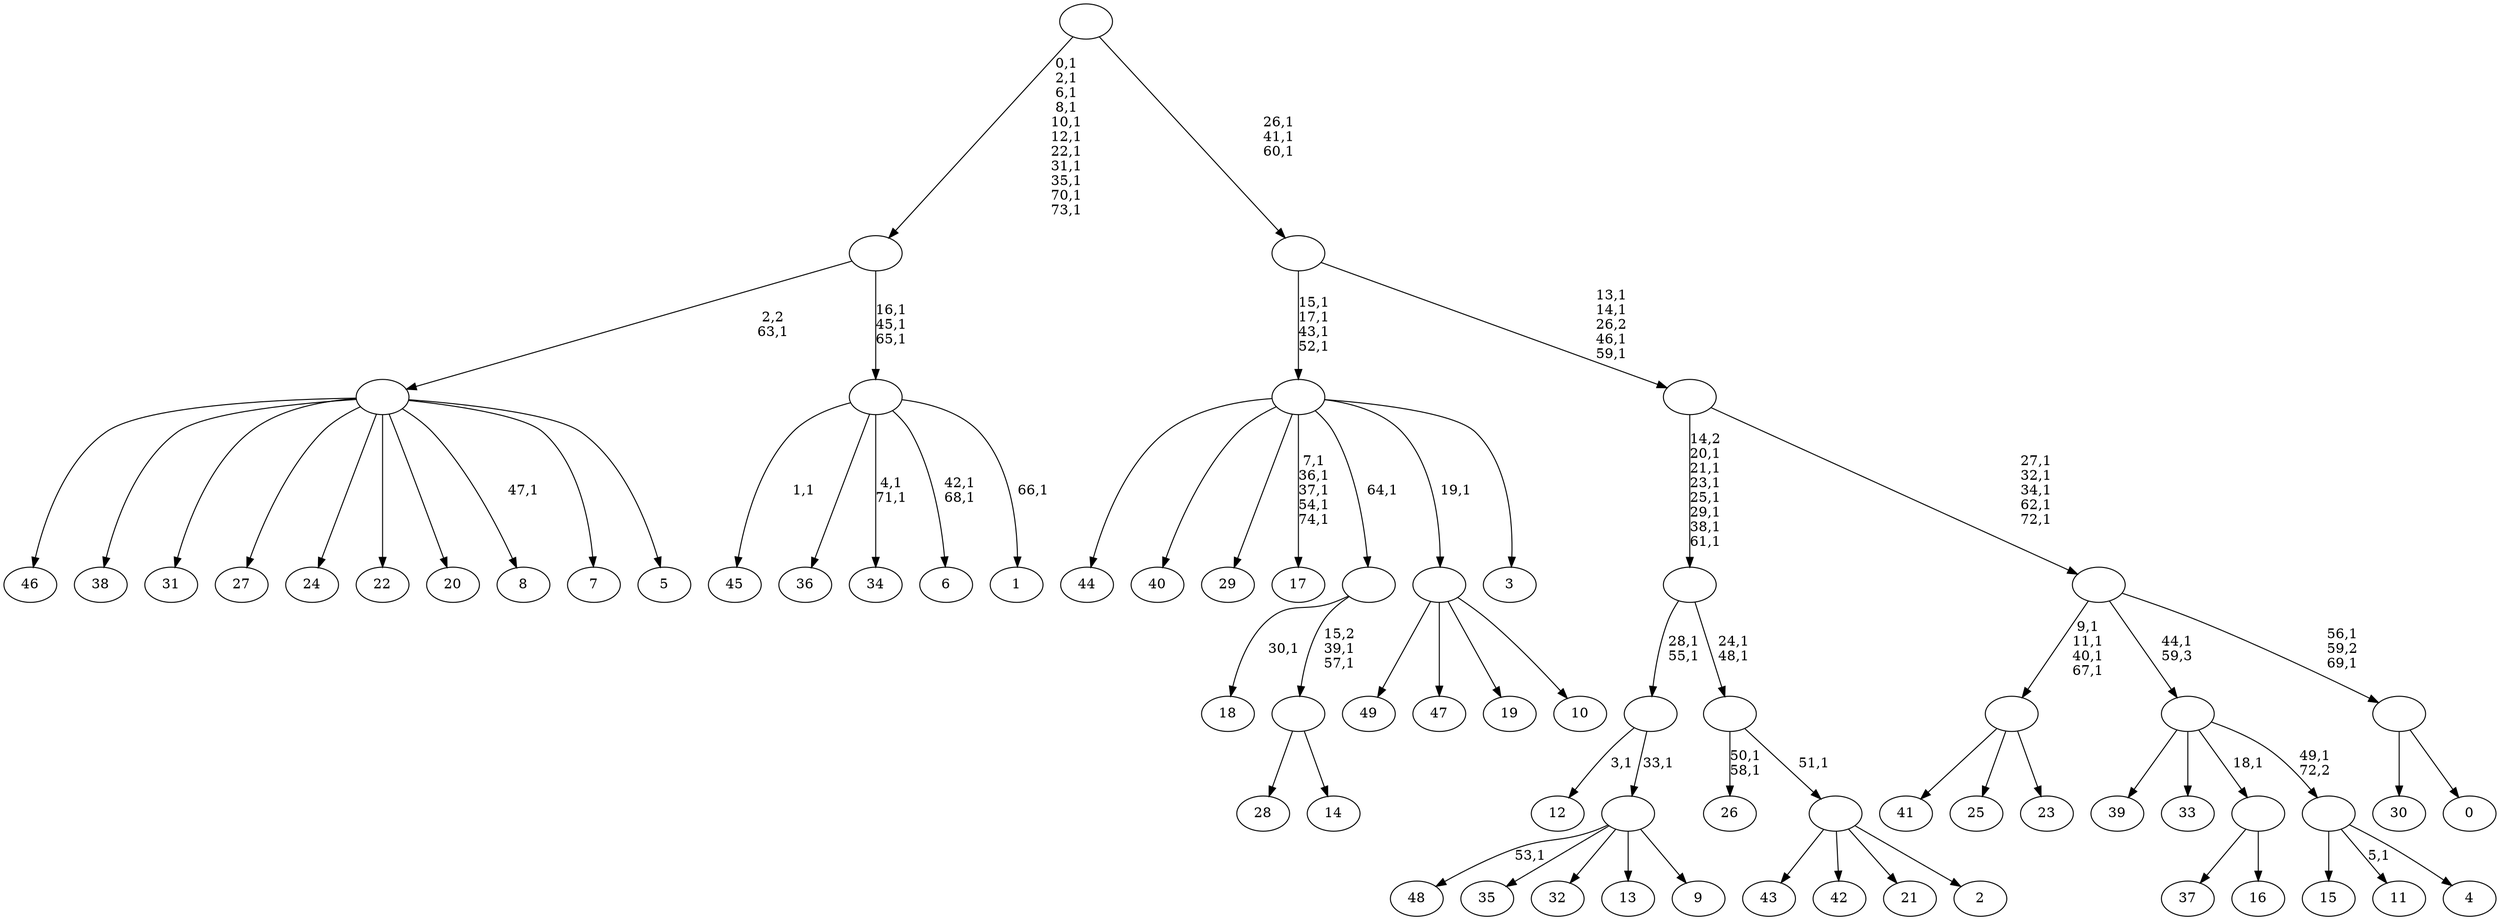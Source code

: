 digraph T {
	125 [label="49"]
	124 [label="48"]
	122 [label="47"]
	121 [label="46"]
	120 [label="45"]
	118 [label="44"]
	117 [label="43"]
	116 [label="42"]
	115 [label="41"]
	114 [label="40"]
	113 [label="39"]
	112 [label="38"]
	111 [label="37"]
	110 [label="36"]
	109 [label="35"]
	108 [label="34"]
	105 [label="33"]
	104 [label="32"]
	103 [label="31"]
	102 [label="30"]
	101 [label="29"]
	100 [label="28"]
	99 [label="27"]
	98 [label="26"]
	95 [label="25"]
	94 [label="24"]
	93 [label="23"]
	92 [label=""]
	88 [label="22"]
	87 [label="21"]
	86 [label="20"]
	85 [label="19"]
	84 [label="18"]
	82 [label="17"]
	76 [label="16"]
	75 [label=""]
	74 [label="15"]
	73 [label="14"]
	72 [label=""]
	70 [label=""]
	69 [label="13"]
	68 [label="12"]
	66 [label="11"]
	64 [label="10"]
	63 [label=""]
	62 [label="9"]
	61 [label=""]
	60 [label=""]
	58 [label="8"]
	56 [label="7"]
	55 [label="6"]
	52 [label="5"]
	51 [label=""]
	50 [label="4"]
	49 [label=""]
	48 [label=""]
	47 [label="3"]
	46 [label=""]
	42 [label="2"]
	41 [label=""]
	40 [label=""]
	38 [label=""]
	31 [label="1"]
	29 [label=""]
	26 [label=""]
	15 [label="0"]
	14 [label=""]
	12 [label=""]
	7 [label=""]
	3 [label=""]
	0 [label=""]
	92 -> 115 [label=""]
	92 -> 95 [label=""]
	92 -> 93 [label=""]
	75 -> 111 [label=""]
	75 -> 76 [label=""]
	72 -> 100 [label=""]
	72 -> 73 [label=""]
	70 -> 72 [label="15,2\n39,1\n57,1"]
	70 -> 84 [label="30,1"]
	63 -> 125 [label=""]
	63 -> 122 [label=""]
	63 -> 85 [label=""]
	63 -> 64 [label=""]
	61 -> 124 [label="53,1"]
	61 -> 109 [label=""]
	61 -> 104 [label=""]
	61 -> 69 [label=""]
	61 -> 62 [label=""]
	60 -> 68 [label="3,1"]
	60 -> 61 [label="33,1"]
	51 -> 58 [label="47,1"]
	51 -> 121 [label=""]
	51 -> 112 [label=""]
	51 -> 103 [label=""]
	51 -> 99 [label=""]
	51 -> 94 [label=""]
	51 -> 88 [label=""]
	51 -> 86 [label=""]
	51 -> 56 [label=""]
	51 -> 52 [label=""]
	49 -> 66 [label="5,1"]
	49 -> 74 [label=""]
	49 -> 50 [label=""]
	48 -> 113 [label=""]
	48 -> 105 [label=""]
	48 -> 75 [label="18,1"]
	48 -> 49 [label="49,1\n72,2"]
	46 -> 82 [label="7,1\n36,1\n37,1\n54,1\n74,1"]
	46 -> 118 [label=""]
	46 -> 114 [label=""]
	46 -> 101 [label=""]
	46 -> 70 [label="64,1"]
	46 -> 63 [label="19,1"]
	46 -> 47 [label=""]
	41 -> 117 [label=""]
	41 -> 116 [label=""]
	41 -> 87 [label=""]
	41 -> 42 [label=""]
	40 -> 98 [label="50,1\n58,1"]
	40 -> 41 [label="51,1"]
	38 -> 40 [label="24,1\n48,1"]
	38 -> 60 [label="28,1\n55,1"]
	29 -> 31 [label="66,1"]
	29 -> 55 [label="42,1\n68,1"]
	29 -> 108 [label="4,1\n71,1"]
	29 -> 120 [label="1,1"]
	29 -> 110 [label=""]
	26 -> 29 [label="16,1\n45,1\n65,1"]
	26 -> 51 [label="2,2\n63,1"]
	14 -> 102 [label=""]
	14 -> 15 [label=""]
	12 -> 14 [label="56,1\n59,2\n69,1"]
	12 -> 92 [label="9,1\n11,1\n40,1\n67,1"]
	12 -> 48 [label="44,1\n59,3"]
	7 -> 12 [label="27,1\n32,1\n34,1\n62,1\n72,1"]
	7 -> 38 [label="14,2\n20,1\n21,1\n23,1\n25,1\n29,1\n38,1\n61,1"]
	3 -> 7 [label="13,1\n14,1\n26,2\n46,1\n59,1"]
	3 -> 46 [label="15,1\n17,1\n43,1\n52,1"]
	0 -> 3 [label="26,1\n41,1\n60,1"]
	0 -> 26 [label="0,1\n2,1\n6,1\n8,1\n10,1\n12,1\n22,1\n31,1\n35,1\n70,1\n73,1"]
}
